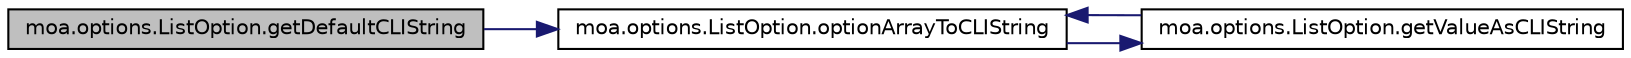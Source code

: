 digraph G
{
  edge [fontname="Helvetica",fontsize="10",labelfontname="Helvetica",labelfontsize="10"];
  node [fontname="Helvetica",fontsize="10",shape=record];
  rankdir=LR;
  Node1 [label="moa.options.ListOption.getDefaultCLIString",height=0.2,width=0.4,color="black", fillcolor="grey75", style="filled" fontcolor="black"];
  Node1 -> Node2 [color="midnightblue",fontsize="10",style="solid",fontname="Helvetica"];
  Node2 [label="moa.options.ListOption.optionArrayToCLIString",height=0.2,width=0.4,color="black", fillcolor="white", style="filled",URL="$classmoa_1_1options_1_1ListOption.html#a8184ef4216dff636594e09186395ab1a"];
  Node2 -> Node3 [color="midnightblue",fontsize="10",style="solid",fontname="Helvetica"];
  Node3 [label="moa.options.ListOption.getValueAsCLIString",height=0.2,width=0.4,color="black", fillcolor="white", style="filled",URL="$classmoa_1_1options_1_1ListOption.html#aedce24147a0af38cf754aa3185ad2a2e",tooltip="Gets the value of a Command Line Interface text as a string."];
  Node3 -> Node2 [color="midnightblue",fontsize="10",style="solid",fontname="Helvetica"];
}
